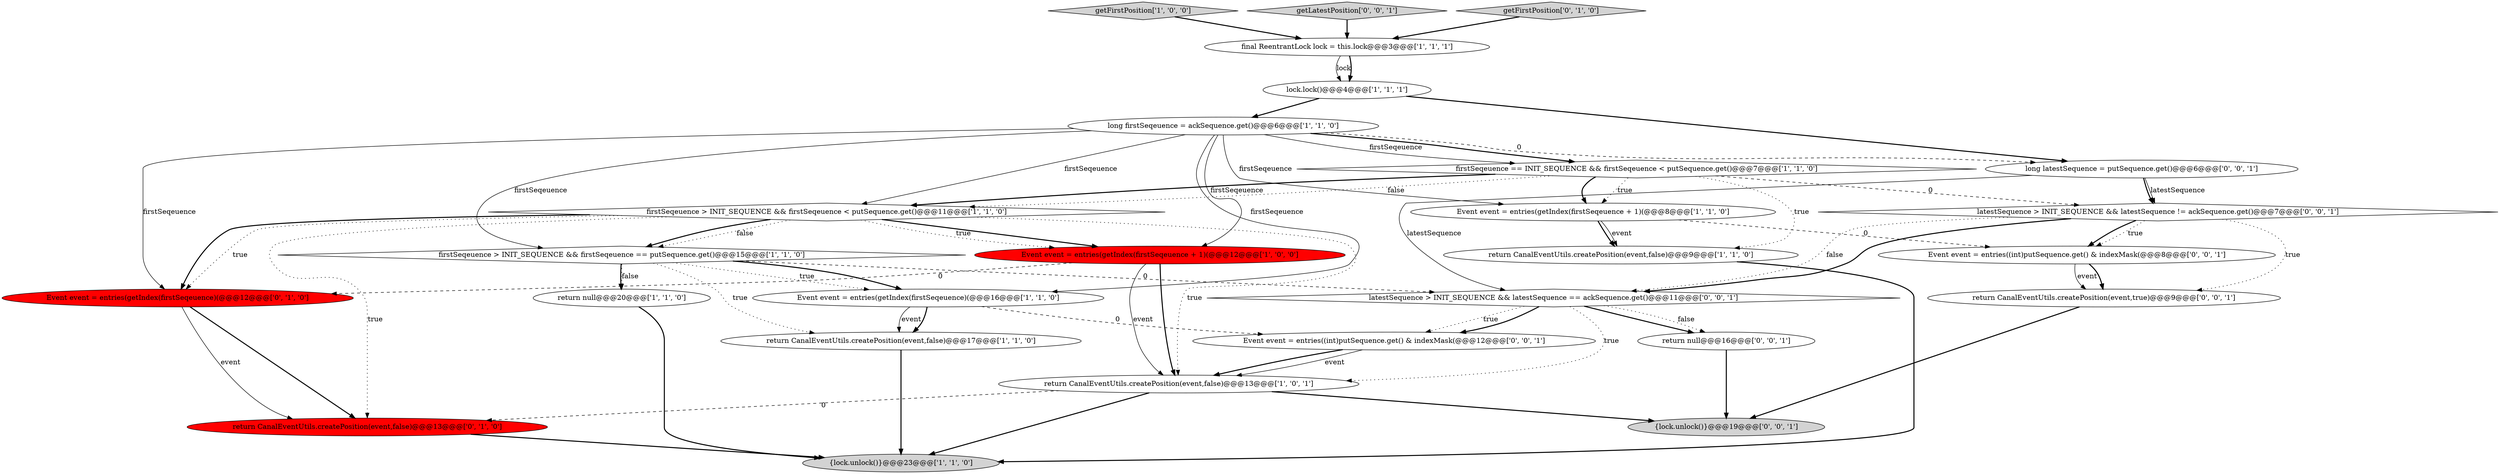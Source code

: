 digraph {
14 [style = filled, label = "Event event = entries(getIndex(firstSeqeuence)(@@@16@@@['1', '1', '0']", fillcolor = white, shape = ellipse image = "AAA0AAABBB1BBB"];
2 [style = filled, label = "Event event = entries(getIndex(firstSeqeuence + 1)(@@@12@@@['1', '0', '0']", fillcolor = red, shape = ellipse image = "AAA1AAABBB1BBB"];
11 [style = filled, label = "firstSeqeuence == INIT_SEQUENCE && firstSeqeuence < putSequence.get()@@@7@@@['1', '1', '0']", fillcolor = white, shape = diamond image = "AAA0AAABBB1BBB"];
12 [style = filled, label = "return CanalEventUtils.createPosition(event,false)@@@13@@@['1', '0', '1']", fillcolor = white, shape = ellipse image = "AAA0AAABBB1BBB"];
18 [style = filled, label = "Event event = entries((int)putSequence.get() & indexMask(@@@8@@@['0', '0', '1']", fillcolor = white, shape = ellipse image = "AAA0AAABBB3BBB"];
25 [style = filled, label = "long latestSequence = putSequence.get()@@@6@@@['0', '0', '1']", fillcolor = white, shape = ellipse image = "AAA0AAABBB3BBB"];
21 [style = filled, label = "latestSequence > INIT_SEQUENCE && latestSequence == ackSequence.get()@@@11@@@['0', '0', '1']", fillcolor = white, shape = diamond image = "AAA0AAABBB3BBB"];
3 [style = filled, label = "final ReentrantLock lock = this.lock@@@3@@@['1', '1', '1']", fillcolor = white, shape = ellipse image = "AAA0AAABBB1BBB"];
7 [style = filled, label = "lock.lock()@@@4@@@['1', '1', '1']", fillcolor = white, shape = ellipse image = "AAA0AAABBB1BBB"];
16 [style = filled, label = "Event event = entries(getIndex(firstSeqeuence)(@@@12@@@['0', '1', '0']", fillcolor = red, shape = ellipse image = "AAA1AAABBB2BBB"];
10 [style = filled, label = "{lock.unlock()}@@@23@@@['1', '1', '0']", fillcolor = lightgray, shape = ellipse image = "AAA0AAABBB1BBB"];
4 [style = filled, label = "Event event = entries(getIndex(firstSeqeuence + 1)(@@@8@@@['1', '1', '0']", fillcolor = white, shape = ellipse image = "AAA0AAABBB1BBB"];
9 [style = filled, label = "return CanalEventUtils.createPosition(event,false)@@@17@@@['1', '1', '0']", fillcolor = white, shape = ellipse image = "AAA0AAABBB1BBB"];
1 [style = filled, label = "return null@@@20@@@['1', '1', '0']", fillcolor = white, shape = ellipse image = "AAA0AAABBB1BBB"];
17 [style = filled, label = "return CanalEventUtils.createPosition(event,false)@@@13@@@['0', '1', '0']", fillcolor = red, shape = ellipse image = "AAA1AAABBB2BBB"];
6 [style = filled, label = "return CanalEventUtils.createPosition(event,false)@@@9@@@['1', '1', '0']", fillcolor = white, shape = ellipse image = "AAA0AAABBB1BBB"];
13 [style = filled, label = "firstSeqeuence > INIT_SEQUENCE && firstSeqeuence == putSequence.get()@@@15@@@['1', '1', '0']", fillcolor = white, shape = diamond image = "AAA0AAABBB1BBB"];
8 [style = filled, label = "getFirstPosition['1', '0', '0']", fillcolor = lightgray, shape = diamond image = "AAA0AAABBB1BBB"];
22 [style = filled, label = "Event event = entries((int)putSequence.get() & indexMask(@@@12@@@['0', '0', '1']", fillcolor = white, shape = ellipse image = "AAA0AAABBB3BBB"];
24 [style = filled, label = "latestSequence > INIT_SEQUENCE && latestSequence != ackSequence.get()@@@7@@@['0', '0', '1']", fillcolor = white, shape = diamond image = "AAA0AAABBB3BBB"];
0 [style = filled, label = "long firstSeqeuence = ackSequence.get()@@@6@@@['1', '1', '0']", fillcolor = white, shape = ellipse image = "AAA0AAABBB1BBB"];
23 [style = filled, label = "return CanalEventUtils.createPosition(event,true)@@@9@@@['0', '0', '1']", fillcolor = white, shape = ellipse image = "AAA0AAABBB3BBB"];
19 [style = filled, label = "{lock.unlock()}@@@19@@@['0', '0', '1']", fillcolor = lightgray, shape = ellipse image = "AAA0AAABBB3BBB"];
26 [style = filled, label = "getLatestPosition['0', '0', '1']", fillcolor = lightgray, shape = diamond image = "AAA0AAABBB3BBB"];
15 [style = filled, label = "getFirstPosition['0', '1', '0']", fillcolor = lightgray, shape = diamond image = "AAA0AAABBB2BBB"];
20 [style = filled, label = "return null@@@16@@@['0', '0', '1']", fillcolor = white, shape = ellipse image = "AAA0AAABBB3BBB"];
5 [style = filled, label = "firstSeqeuence > INIT_SEQUENCE && firstSeqeuence < putSequence.get()@@@11@@@['1', '1', '0']", fillcolor = white, shape = diamond image = "AAA0AAABBB1BBB"];
5->17 [style = dotted, label="true"];
17->10 [style = bold, label=""];
21->12 [style = dotted, label="true"];
4->18 [style = dashed, label="0"];
18->23 [style = solid, label="event"];
18->23 [style = bold, label=""];
21->20 [style = dotted, label="false"];
4->6 [style = bold, label=""];
0->11 [style = solid, label="firstSeqeuence"];
25->21 [style = solid, label="latestSequence"];
2->12 [style = solid, label="event"];
26->3 [style = bold, label=""];
11->4 [style = bold, label=""];
3->7 [style = solid, label="lock"];
8->3 [style = bold, label=""];
12->17 [style = dashed, label="0"];
16->17 [style = solid, label="event"];
0->11 [style = bold, label=""];
14->22 [style = dashed, label="0"];
21->22 [style = dotted, label="true"];
7->0 [style = bold, label=""];
16->17 [style = bold, label=""];
9->10 [style = bold, label=""];
11->4 [style = dotted, label="true"];
5->12 [style = dotted, label="true"];
0->14 [style = solid, label="firstSeqeuence"];
15->3 [style = bold, label=""];
24->21 [style = dotted, label="false"];
24->18 [style = bold, label=""];
14->9 [style = solid, label="event"];
0->13 [style = solid, label="firstSeqeuence"];
22->12 [style = solid, label="event"];
13->1 [style = bold, label=""];
2->12 [style = bold, label=""];
5->16 [style = bold, label=""];
13->1 [style = dotted, label="false"];
25->24 [style = bold, label=""];
11->5 [style = bold, label=""];
5->2 [style = bold, label=""];
12->10 [style = bold, label=""];
5->13 [style = dotted, label="false"];
25->24 [style = solid, label="latestSequence"];
21->20 [style = bold, label=""];
24->23 [style = dotted, label="true"];
0->25 [style = dashed, label="0"];
13->21 [style = dashed, label="0"];
3->7 [style = bold, label=""];
24->21 [style = bold, label=""];
21->22 [style = bold, label=""];
11->6 [style = dotted, label="true"];
22->12 [style = bold, label=""];
2->16 [style = dashed, label="0"];
6->10 [style = bold, label=""];
5->13 [style = bold, label=""];
23->19 [style = bold, label=""];
11->24 [style = dashed, label="0"];
5->16 [style = dotted, label="true"];
0->2 [style = solid, label="firstSeqeuence"];
14->9 [style = bold, label=""];
7->25 [style = bold, label=""];
11->5 [style = dotted, label="false"];
4->6 [style = solid, label="event"];
0->5 [style = solid, label="firstSeqeuence"];
12->19 [style = bold, label=""];
20->19 [style = bold, label=""];
13->14 [style = dotted, label="true"];
1->10 [style = bold, label=""];
13->14 [style = bold, label=""];
0->4 [style = solid, label="firstSeqeuence"];
24->18 [style = dotted, label="true"];
0->16 [style = solid, label="firstSeqeuence"];
5->2 [style = dotted, label="true"];
13->9 [style = dotted, label="true"];
}
